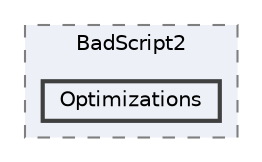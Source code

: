 digraph "src/BadScript2/Optimizations"
{
 // LATEX_PDF_SIZE
  bgcolor="transparent";
  edge [fontname=Helvetica,fontsize=10,labelfontname=Helvetica,labelfontsize=10];
  node [fontname=Helvetica,fontsize=10,shape=box,height=0.2,width=0.4];
  compound=true
  subgraph clusterdir_12ec2e27d2e95feb115cace76ec05ec5 {
    graph [ bgcolor="#edf0f7", pencolor="grey50", label="BadScript2", fontname=Helvetica,fontsize=10 style="filled,dashed", URL="dir_12ec2e27d2e95feb115cace76ec05ec5.html",tooltip=""]
  dir_2c99f434a993b6161ff2fcb6abfacec3 [label="Optimizations", fillcolor="#edf0f7", color="grey25", style="filled,bold", URL="dir_2c99f434a993b6161ff2fcb6abfacec3.html",tooltip=""];
  }
}
